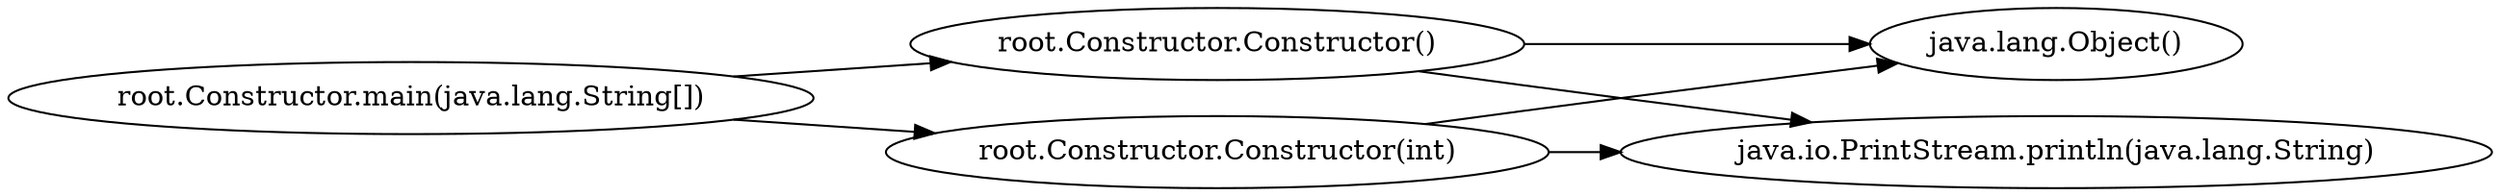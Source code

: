 digraph graphname {
rankdir="LR";
1 [label="root.Constructor.Constructor()"]
2 [label="root.Constructor.Constructor(int)"]
3 [label="java.lang.Object()"]
0 [label="root.Constructor.main(java.lang.String[])"]
4 [label="java.io.PrintStream.println(java.lang.String)"]
0 -> 1
0 -> 2
1 -> 3
1 -> 4
2 -> 3
2 -> 4
}
